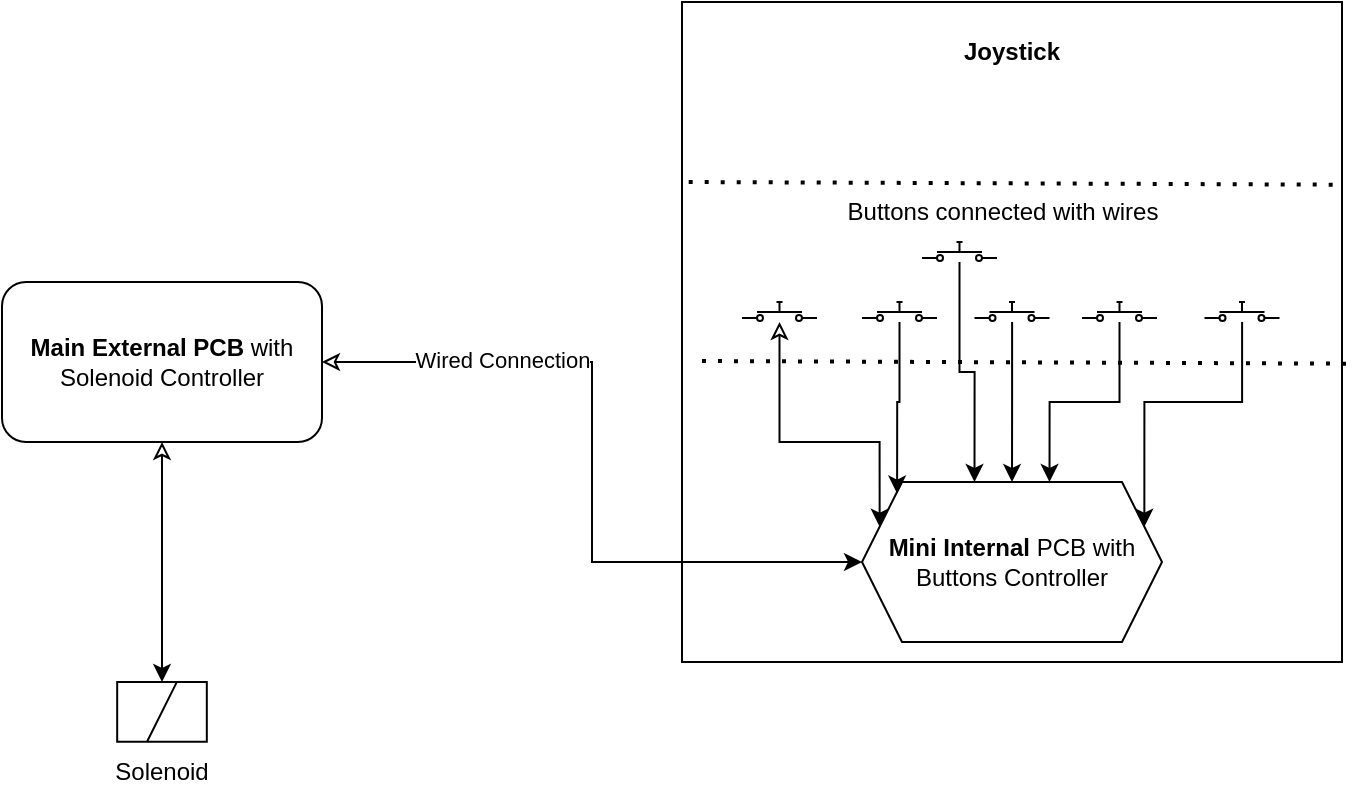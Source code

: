 <mxfile version="20.6.0" type="device"><diagram id="QH9Wg8KK5o-Jfn6MK0p0" name="Page-1"><mxGraphModel dx="1550" dy="769" grid="1" gridSize="10" guides="1" tooltips="1" connect="1" arrows="1" fold="1" page="1" pageScale="1" pageWidth="850" pageHeight="1100" math="0" shadow="0"><root><mxCell id="0"/><mxCell id="1" parent="0"/><mxCell id="iM1xkFpsYHZJyb2sNfjt-26" style="edgeStyle=orthogonalEdgeStyle;rounded=0;orthogonalLoop=1;jettySize=auto;html=1;entryX=0.5;entryY=0;entryDx=0;entryDy=0;entryPerimeter=0;startArrow=classic;startFill=0;" edge="1" parent="1" source="iM1xkFpsYHZJyb2sNfjt-1" target="iM1xkFpsYHZJyb2sNfjt-25"><mxGeometry relative="1" as="geometry"/></mxCell><mxCell id="iM1xkFpsYHZJyb2sNfjt-1" value="&lt;b&gt;Main External PCB&lt;/b&gt; with Solenoid Controller" style="rounded=1;whiteSpace=wrap;html=1;" vertex="1" parent="1"><mxGeometry x="60" y="300" width="160" height="80" as="geometry"/></mxCell><mxCell id="iM1xkFpsYHZJyb2sNfjt-4" value="" style="whiteSpace=wrap;html=1;aspect=fixed;" vertex="1" parent="1"><mxGeometry x="400" y="160" width="330" height="330" as="geometry"/></mxCell><mxCell id="iM1xkFpsYHZJyb2sNfjt-2" value="&lt;b&gt;Mini Internal&lt;/b&gt; PCB with Buttons Controller" style="shape=hexagon;perimeter=hexagonPerimeter2;whiteSpace=wrap;html=1;fixedSize=1;" vertex="1" parent="1"><mxGeometry x="490" y="400" width="150" height="80" as="geometry"/></mxCell><mxCell id="iM1xkFpsYHZJyb2sNfjt-28" style="edgeStyle=orthogonalEdgeStyle;rounded=0;orthogonalLoop=1;jettySize=auto;html=1;entryX=0;entryY=0.25;entryDx=0;entryDy=0;startArrow=classic;startFill=0;" edge="1" parent="1" source="iM1xkFpsYHZJyb2sNfjt-5" target="iM1xkFpsYHZJyb2sNfjt-2"><mxGeometry relative="1" as="geometry"><Array as="points"><mxPoint x="449" y="380"/><mxPoint x="499" y="380"/></Array></mxGeometry></mxCell><mxCell id="iM1xkFpsYHZJyb2sNfjt-5" value="" style="shape=mxgraph.electrical.electro-mechanical.pushbutton;aspect=fixed;elSwitchState=off;" vertex="1" parent="1"><mxGeometry x="430" y="310" width="37.5" height="10" as="geometry"/></mxCell><mxCell id="iM1xkFpsYHZJyb2sNfjt-12" style="edgeStyle=orthogonalEdgeStyle;rounded=0;orthogonalLoop=1;jettySize=auto;html=1;entryX=0.117;entryY=0.072;entryDx=0;entryDy=0;entryPerimeter=0;" edge="1" parent="1" source="iM1xkFpsYHZJyb2sNfjt-6" target="iM1xkFpsYHZJyb2sNfjt-2"><mxGeometry relative="1" as="geometry"/></mxCell><mxCell id="iM1xkFpsYHZJyb2sNfjt-6" value="" style="shape=mxgraph.electrical.electro-mechanical.pushbutton;aspect=fixed;elSwitchState=off;" vertex="1" parent="1"><mxGeometry x="490" y="310" width="37.5" height="10" as="geometry"/></mxCell><mxCell id="iM1xkFpsYHZJyb2sNfjt-14" style="edgeStyle=orthogonalEdgeStyle;rounded=0;orthogonalLoop=1;jettySize=auto;html=1;entryX=0.5;entryY=0;entryDx=0;entryDy=0;" edge="1" parent="1" source="iM1xkFpsYHZJyb2sNfjt-7" target="iM1xkFpsYHZJyb2sNfjt-2"><mxGeometry relative="1" as="geometry"/></mxCell><mxCell id="iM1xkFpsYHZJyb2sNfjt-7" value="" style="shape=mxgraph.electrical.electro-mechanical.pushbutton;aspect=fixed;elSwitchState=off;" vertex="1" parent="1"><mxGeometry x="546.25" y="310" width="37.5" height="10" as="geometry"/></mxCell><mxCell id="iM1xkFpsYHZJyb2sNfjt-16" style="edgeStyle=orthogonalEdgeStyle;rounded=0;orthogonalLoop=1;jettySize=auto;html=1;entryX=0.625;entryY=0;entryDx=0;entryDy=0;" edge="1" parent="1" source="iM1xkFpsYHZJyb2sNfjt-8" target="iM1xkFpsYHZJyb2sNfjt-2"><mxGeometry relative="1" as="geometry"/></mxCell><mxCell id="iM1xkFpsYHZJyb2sNfjt-8" value="" style="shape=mxgraph.electrical.electro-mechanical.pushbutton;aspect=fixed;elSwitchState=off;" vertex="1" parent="1"><mxGeometry x="600" y="310" width="37.5" height="10" as="geometry"/></mxCell><mxCell id="iM1xkFpsYHZJyb2sNfjt-17" style="edgeStyle=orthogonalEdgeStyle;rounded=0;orthogonalLoop=1;jettySize=auto;html=1;entryX=1;entryY=0.25;entryDx=0;entryDy=0;" edge="1" parent="1" source="iM1xkFpsYHZJyb2sNfjt-9" target="iM1xkFpsYHZJyb2sNfjt-2"><mxGeometry relative="1" as="geometry"><Array as="points"><mxPoint x="680" y="360"/><mxPoint x="631" y="360"/></Array></mxGeometry></mxCell><mxCell id="iM1xkFpsYHZJyb2sNfjt-9" value="" style="shape=mxgraph.electrical.electro-mechanical.pushbutton;aspect=fixed;elSwitchState=off;" vertex="1" parent="1"><mxGeometry x="661.25" y="310" width="37.5" height="10" as="geometry"/></mxCell><mxCell id="iM1xkFpsYHZJyb2sNfjt-13" style="edgeStyle=orthogonalEdgeStyle;rounded=0;orthogonalLoop=1;jettySize=auto;html=1;entryX=0.375;entryY=0;entryDx=0;entryDy=0;" edge="1" parent="1" source="iM1xkFpsYHZJyb2sNfjt-10" target="iM1xkFpsYHZJyb2sNfjt-2"><mxGeometry relative="1" as="geometry"/></mxCell><mxCell id="iM1xkFpsYHZJyb2sNfjt-10" value="" style="shape=mxgraph.electrical.electro-mechanical.pushbutton;aspect=fixed;elSwitchState=off;" vertex="1" parent="1"><mxGeometry x="520" y="280" width="37.5" height="10" as="geometry"/></mxCell><mxCell id="iM1xkFpsYHZJyb2sNfjt-18" value="&lt;b&gt;Joystick&lt;/b&gt;" style="text;html=1;strokeColor=none;fillColor=none;align=center;verticalAlign=middle;whiteSpace=wrap;rounded=0;" vertex="1" parent="1"><mxGeometry x="535" y="170" width="60" height="30" as="geometry"/></mxCell><mxCell id="iM1xkFpsYHZJyb2sNfjt-19" value="Buttons connected with wires" style="text;html=1;strokeColor=none;fillColor=none;align=center;verticalAlign=middle;whiteSpace=wrap;rounded=0;" vertex="1" parent="1"><mxGeometry x="460" y="250" width="201.25" height="30" as="geometry"/></mxCell><mxCell id="iM1xkFpsYHZJyb2sNfjt-20" value="" style="endArrow=none;dashed=1;html=1;dashPattern=1 3;strokeWidth=2;rounded=0;entryX=1.01;entryY=0.548;entryDx=0;entryDy=0;entryPerimeter=0;" edge="1" parent="1" target="iM1xkFpsYHZJyb2sNfjt-4"><mxGeometry width="50" height="50" relative="1" as="geometry"><mxPoint x="410" y="339.5" as="sourcePoint"/><mxPoint x="690" y="339.5" as="targetPoint"/></mxGeometry></mxCell><mxCell id="iM1xkFpsYHZJyb2sNfjt-22" value="" style="endArrow=none;dashed=1;html=1;dashPattern=1 3;strokeWidth=2;rounded=0;entryX=1.01;entryY=0.548;entryDx=0;entryDy=0;entryPerimeter=0;" edge="1" parent="1"><mxGeometry width="50" height="50" relative="1" as="geometry"><mxPoint x="403.35" y="250" as="sourcePoint"/><mxPoint x="726.65" y="251.34" as="targetPoint"/></mxGeometry></mxCell><mxCell id="iM1xkFpsYHZJyb2sNfjt-23" style="edgeStyle=orthogonalEdgeStyle;rounded=0;orthogonalLoop=1;jettySize=auto;html=1;entryX=0;entryY=0.5;entryDx=0;entryDy=0;startArrow=classic;startFill=0;" edge="1" parent="1" source="iM1xkFpsYHZJyb2sNfjt-1" target="iM1xkFpsYHZJyb2sNfjt-2"><mxGeometry relative="1" as="geometry"/></mxCell><mxCell id="iM1xkFpsYHZJyb2sNfjt-24" value="Wired Connection" style="edgeLabel;html=1;align=center;verticalAlign=middle;resizable=0;points=[];" vertex="1" connectable="0" parent="iM1xkFpsYHZJyb2sNfjt-23"><mxGeometry x="-0.517" y="1" relative="1" as="geometry"><mxPoint as="offset"/></mxGeometry></mxCell><mxCell id="iM1xkFpsYHZJyb2sNfjt-25" value="" style="verticalLabelPosition=bottom;aspect=fixed;html=1;verticalAlign=top;fillColor=strokeColor;align=center;outlineConnect=0;shape=mxgraph.fluid_power.x10110;points=[[0,0,0],[0,0.5,0],[0,1,0],[1,0,0],[1,0.5,0],[1,1,0],[0.5,0,0],[0.5,1,0]]" vertex="1" parent="1"><mxGeometry x="117.59" y="500" width="44.82" height="30" as="geometry"/></mxCell><mxCell id="iM1xkFpsYHZJyb2sNfjt-27" value="Solenoid" style="text;html=1;strokeColor=none;fillColor=none;align=center;verticalAlign=middle;whiteSpace=wrap;rounded=0;" vertex="1" parent="1"><mxGeometry x="110" y="530" width="60" height="30" as="geometry"/></mxCell></root></mxGraphModel></diagram></mxfile>